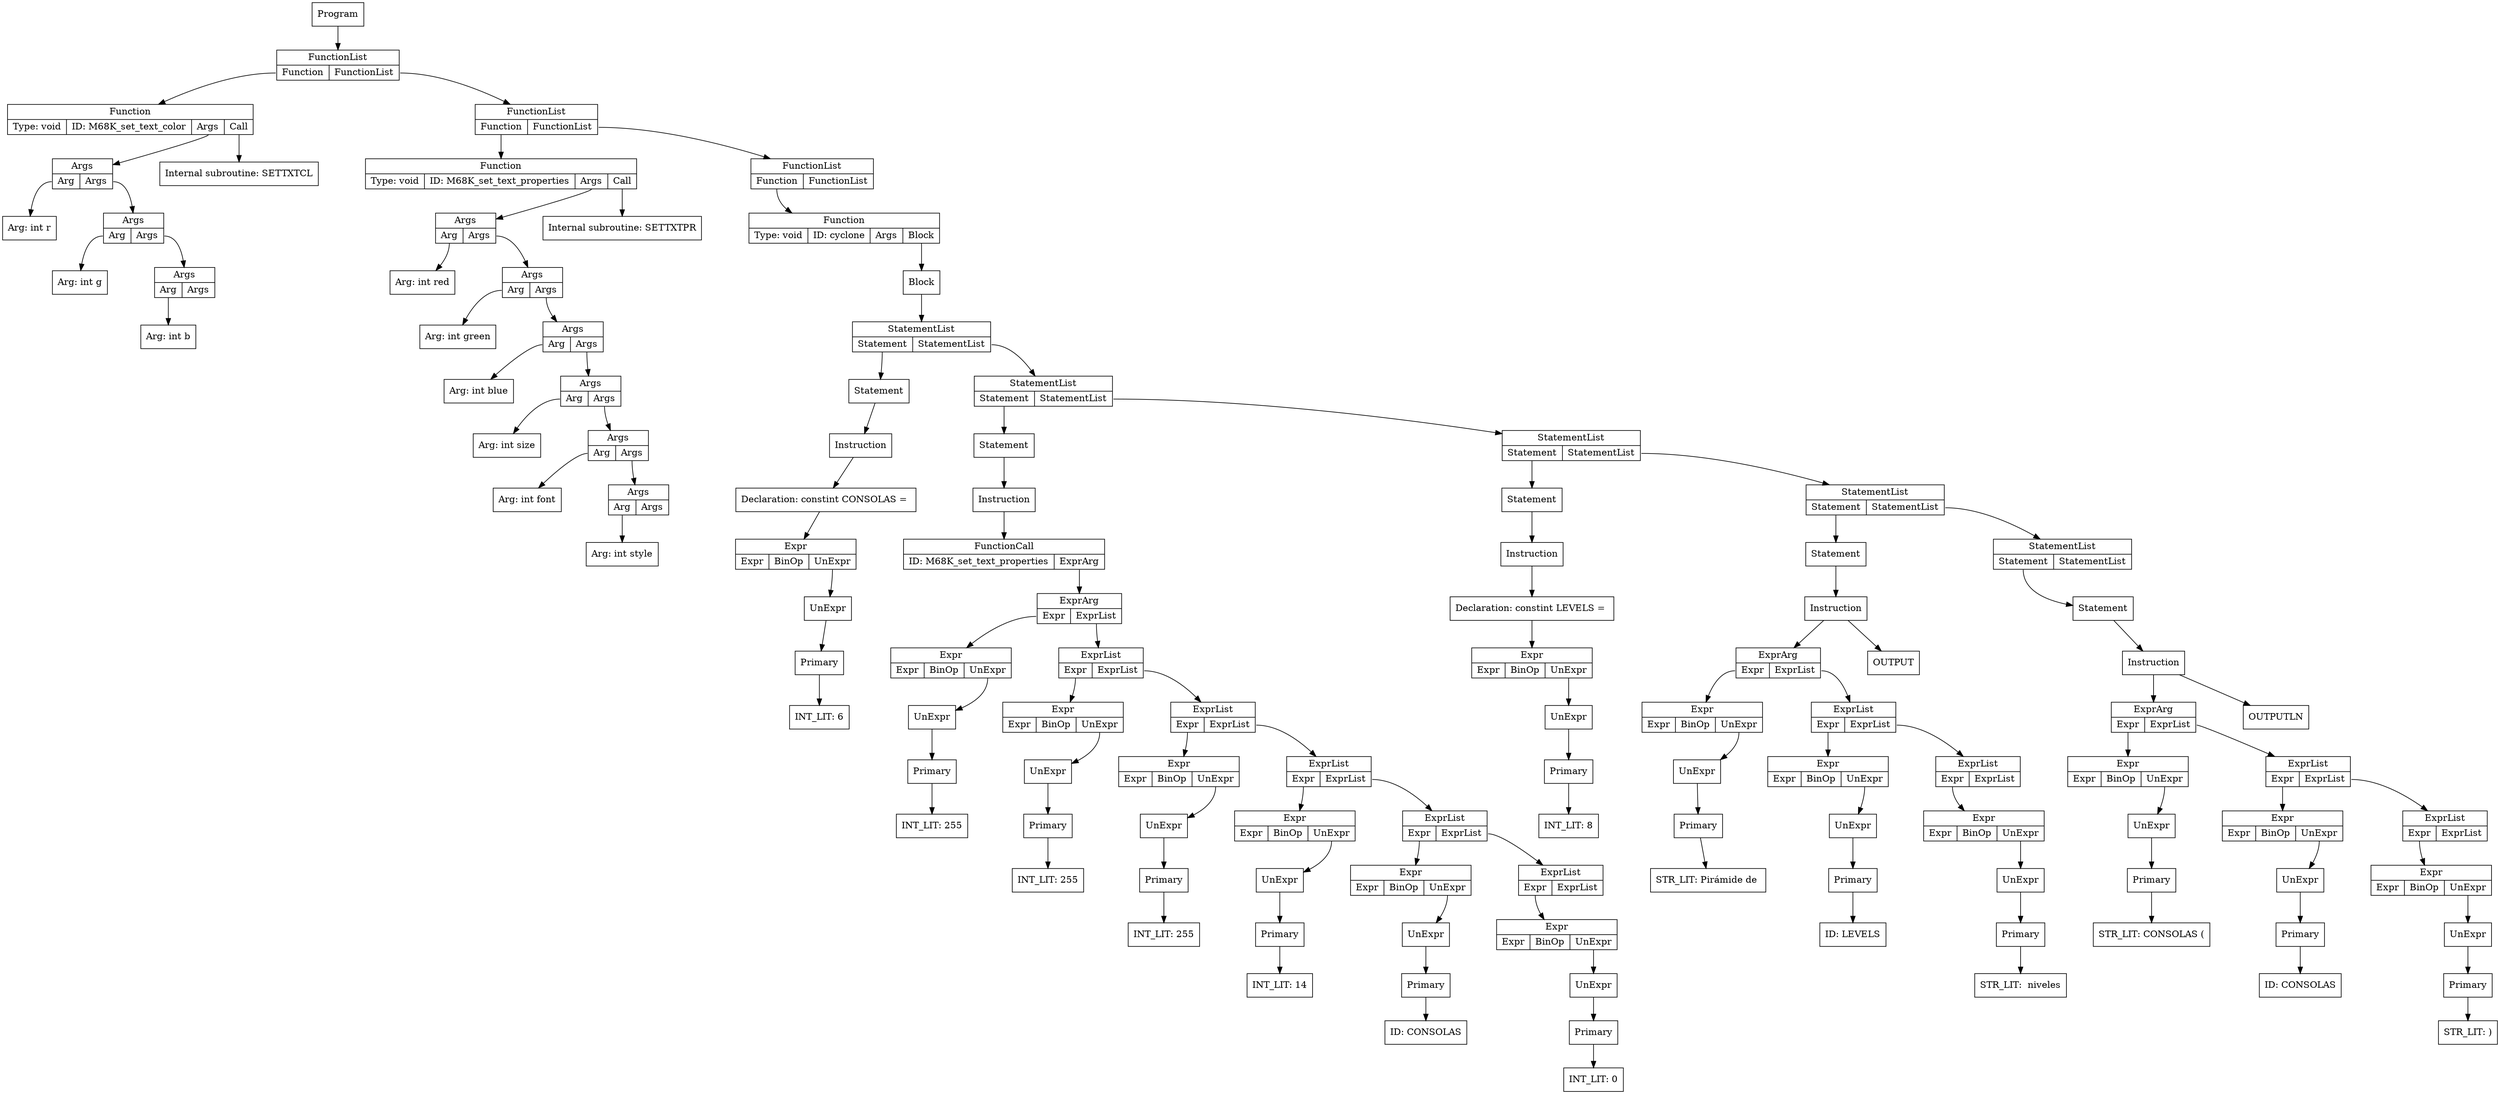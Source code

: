 digraph ccTree {
graph[nodesep="1"]
	node [shape=box]
	node [shape=box]
	n0 [label = "Arg: int r"]
	n1 [label = "Arg: int g"]
	n2 [label = "Arg: int b"]
	n3 [label = "{Args | {<a>Arg | <as> Args}}", shape="record"]
	n3:a-> n2
	n4 [label = "{Args | {<a>Arg | <as> Args}}", shape="record"]
	n4:a-> n1
	n4:as-> n3
	n5 [label = "{Args | {<a>Arg | <as> Args}}", shape="record"]
	n5:a-> n0
	n5:as-> n4
	n7 [label = "Internal subroutine: SETTXTCL"]
	n6 [label = "{Function | {Type: void | ID: M68K_set_text_color | <a>Args | <b> Call }}", shape="record"]
	n6:b-> n7
	n6:a-> n5
	n8 [label = "Arg: int red"]
	n9 [label = "Arg: int green"]
	n10 [label = "Arg: int blue"]
	n11 [label = "Arg: int size"]
	n12 [label = "Arg: int font"]
	n13 [label = "Arg: int style"]
	n14 [label = "{Args | {<a>Arg | <as> Args}}", shape="record"]
	n14:a-> n13
	n15 [label = "{Args | {<a>Arg | <as> Args}}", shape="record"]
	n15:a-> n12
	n15:as-> n14
	n16 [label = "{Args | {<a>Arg | <as> Args}}", shape="record"]
	n16:a-> n11
	n16:as-> n15
	n17 [label = "{Args | {<a>Arg | <as> Args}}", shape="record"]
	n17:a-> n10
	n17:as-> n16
	n18 [label = "{Args | {<a>Arg | <as> Args}}", shape="record"]
	n18:a-> n9
	n18:as-> n17
	n19 [label = "{Args | {<a>Arg | <as> Args}}", shape="record"]
	n19:a-> n8
	n19:as-> n18
	n21 [label = "Internal subroutine: SETTXTPR"]
	n20 [label = "{Function | {Type: void | ID: M68K_set_text_properties | <a>Args | <b> Call }}", shape="record"]
	n20:b-> n21
	n20:a-> n19
	n22 [label = "Primary"]
	n23 [label = "INT_LIT: 6"]
	n22-> n23
	n24 [label = "UnExpr"]
	n24-> n22
	n25 [label = "{Expr | {<e>Expr | <bo>BinOp | <ue>UnExpr}}", shape="record"]
	n25:ue-> n24
	n26 [label = "Declaration: constint CONSOLAS = "]
	n26-> n25
	n27 [label = "Instruction"]
	n27-> n26
	n28 [label = "Statement"]
	n28-> n27
	n29 [label = "Primary"]
	n30 [label = "INT_LIT: 255"]
	n29-> n30
	n31 [label = "UnExpr"]
	n31-> n29
	n32 [label = "{Expr | {<e>Expr | <bo>BinOp | <ue>UnExpr}}", shape="record"]
	n32:ue-> n31
	n33 [label = "Primary"]
	n34 [label = "INT_LIT: 255"]
	n33-> n34
	n35 [label = "UnExpr"]
	n35-> n33
	n36 [label = "{Expr | {<e>Expr | <bo>BinOp | <ue>UnExpr}}", shape="record"]
	n36:ue-> n35
	n37 [label = "Primary"]
	n38 [label = "INT_LIT: 255"]
	n37-> n38
	n39 [label = "UnExpr"]
	n39-> n37
	n40 [label = "{Expr | {<e>Expr | <bo>BinOp | <ue>UnExpr}}", shape="record"]
	n40:ue-> n39
	n41 [label = "Primary"]
	n42 [label = "INT_LIT: 14"]
	n41-> n42
	n43 [label = "UnExpr"]
	n43-> n41
	n44 [label = "{Expr | {<e>Expr | <bo>BinOp | <ue>UnExpr}}", shape="record"]
	n44:ue-> n43
	n45 [label = "Primary"]
	n46 [label = "ID: CONSOLAS"]
	n45-> n46
	n47 [label = "UnExpr"]
	n47-> n45
	n48 [label = "{Expr | {<e>Expr | <bo>BinOp | <ue>UnExpr}}", shape="record"]
	n48:ue-> n47
	n49 [label = "Primary"]
	n50 [label = "INT_LIT: 0"]
	n49-> n50
	n51 [label = "UnExpr"]
	n51-> n49
	n52 [label = "{Expr | {<e>Expr | <bo>BinOp | <ue>UnExpr}}", shape="record"]
	n52:ue-> n51
	n53 [label = "{ExprList |{<e>Expr | <el>ExprList}}", shape="record"]
	n53:e-> n52
	n54 [label = "{ExprList |{<e>Expr | <el>ExprList}}", shape="record"]
	n54:e-> n48
	n54:el-> n53
	n55 [label = "{ExprList |{<e>Expr | <el>ExprList}}", shape="record"]
	n55:e-> n44
	n55:el-> n54
	n56 [label = "{ExprList |{<e>Expr | <el>ExprList}}", shape="record"]
	n56:e-> n40
	n56:el-> n55
	n57 [label = "{ExprList |{<e>Expr | <el>ExprList}}", shape="record"]
	n57:e-> n36
	n57:el-> n56
	n58 [label = "{ExprArg | {<e>Expr | <el>ExprList}}", shape="record"]
	n58:e-> n32
	n58:el-> n57
	n59 [label = "{FunctionCall | { ID: M68K_set_text_properties | <e>ExprArg}}", shape="record"]
	n59:e-> n58
	n60 [label = "Instruction"]
	n60-> n59
	n61 [label = "Statement"]
	n61-> n60
	n62 [label = "Primary"]
	n63 [label = "INT_LIT: 8"]
	n62-> n63
	n64 [label = "UnExpr"]
	n64-> n62
	n65 [label = "{Expr | {<e>Expr | <bo>BinOp | <ue>UnExpr}}", shape="record"]
	n65:ue-> n64
	n66 [label = "Declaration: constint LEVELS = "]
	n66-> n65
	n67 [label = "Instruction"]
	n67-> n66
	n68 [label = "Statement"]
	n68-> n67
	n69 [label = "Primary"]
	n70 [label = "STR_LIT: Pirámide de "]
	n69-> n70
	n71 [label = "UnExpr"]
	n71-> n69
	n72 [label = "{Expr | {<e>Expr | <bo>BinOp | <ue>UnExpr}}", shape="record"]
	n72:ue-> n71
	n73 [label = "Primary"]
	n74 [label = "ID: LEVELS"]
	n73-> n74
	n75 [label = "UnExpr"]
	n75-> n73
	n76 [label = "{Expr | {<e>Expr | <bo>BinOp | <ue>UnExpr}}", shape="record"]
	n76:ue-> n75
	n77 [label = "Primary"]
	n78 [label = "STR_LIT:  niveles"]
	n77-> n78
	n79 [label = "UnExpr"]
	n79-> n77
	n80 [label = "{Expr | {<e>Expr | <bo>BinOp | <ue>UnExpr}}", shape="record"]
	n80:ue-> n79
	n81 [label = "{ExprList |{<e>Expr | <el>ExprList}}", shape="record"]
	n81:e-> n80
	n82 [label = "{ExprList |{<e>Expr | <el>ExprList}}", shape="record"]
	n82:e-> n76
	n82:el-> n81
	n83 [label = "{ExprArg | {<e>Expr | <el>ExprList}}", shape="record"]
	n83:e-> n72
	n83:el-> n82
	n84 [label = "Instruction"]
	n85 [label = "OUTPUT"]
	n84-> n85
	n84-> n83
	n86 [label = "Statement"]
	n86-> n84
	n87 [label = "Primary"]
	n88 [label = "STR_LIT: CONSOLAS ("]
	n87-> n88
	n89 [label = "UnExpr"]
	n89-> n87
	n90 [label = "{Expr | {<e>Expr | <bo>BinOp | <ue>UnExpr}}", shape="record"]
	n90:ue-> n89
	n91 [label = "Primary"]
	n92 [label = "ID: CONSOLAS"]
	n91-> n92
	n93 [label = "UnExpr"]
	n93-> n91
	n94 [label = "{Expr | {<e>Expr | <bo>BinOp | <ue>UnExpr}}", shape="record"]
	n94:ue-> n93
	n95 [label = "Primary"]
	n96 [label = "STR_LIT: )"]
	n95-> n96
	n97 [label = "UnExpr"]
	n97-> n95
	n98 [label = "{Expr | {<e>Expr | <bo>BinOp | <ue>UnExpr}}", shape="record"]
	n98:ue-> n97
	n99 [label = "{ExprList |{<e>Expr | <el>ExprList}}", shape="record"]
	n99:e-> n98
	n100 [label = "{ExprList |{<e>Expr | <el>ExprList}}", shape="record"]
	n100:e-> n94
	n100:el-> n99
	n101 [label = "{ExprArg | {<e>Expr | <el>ExprList}}", shape="record"]
	n101:e-> n90
	n101:el-> n100
	n102 [label = "Instruction"]
	n103 [label = "OUTPUTLN"]
	n102-> n103
	n102-> n101
	n104 [label = "Statement"]
	n104-> n102
	n105 [label = "{StatementList | {<s>Statement | <sl>StatementList}}", shape="record"]
	n105:s-> n104
	n106 [label = "{StatementList | {<s>Statement | <sl>StatementList}}", shape="record"]
	n106:s-> n86
	n106:sl-> n105
	n107 [label = "{StatementList | {<s>Statement | <sl>StatementList}}", shape="record"]
	n107:s-> n68
	n107:sl-> n106
	n108 [label = "{StatementList | {<s>Statement | <sl>StatementList}}", shape="record"]
	n108:s-> n61
	n108:sl-> n107
	n109 [label = "{StatementList | {<s>Statement | <sl>StatementList}}", shape="record"]
	n109:s-> n28
	n109:sl-> n108
	n110 [label = "Block"]
	n110-> n109
	n111 [label = "{Function | {Type: void | ID: cyclone | <a>Args | <b>Block}}", shape="record"]
	n111:b-> n110
	n112 [label = "{FunctionList | {<f> Function | <fl> FunctionList}}", shape="record"]
	n112:f-> n111
	n113 [label = "{FunctionList | {<f> Function | <fl> FunctionList}}", shape="record"]
	n113:f-> n20
	n113:fl-> n112
	n114 [label = "{FunctionList | {<f> Function | <fl> FunctionList}}", shape="record"]
	n114:f-> n6
	n114:fl-> n113
	n115 [label = "Program"]
	n115-> n114
}